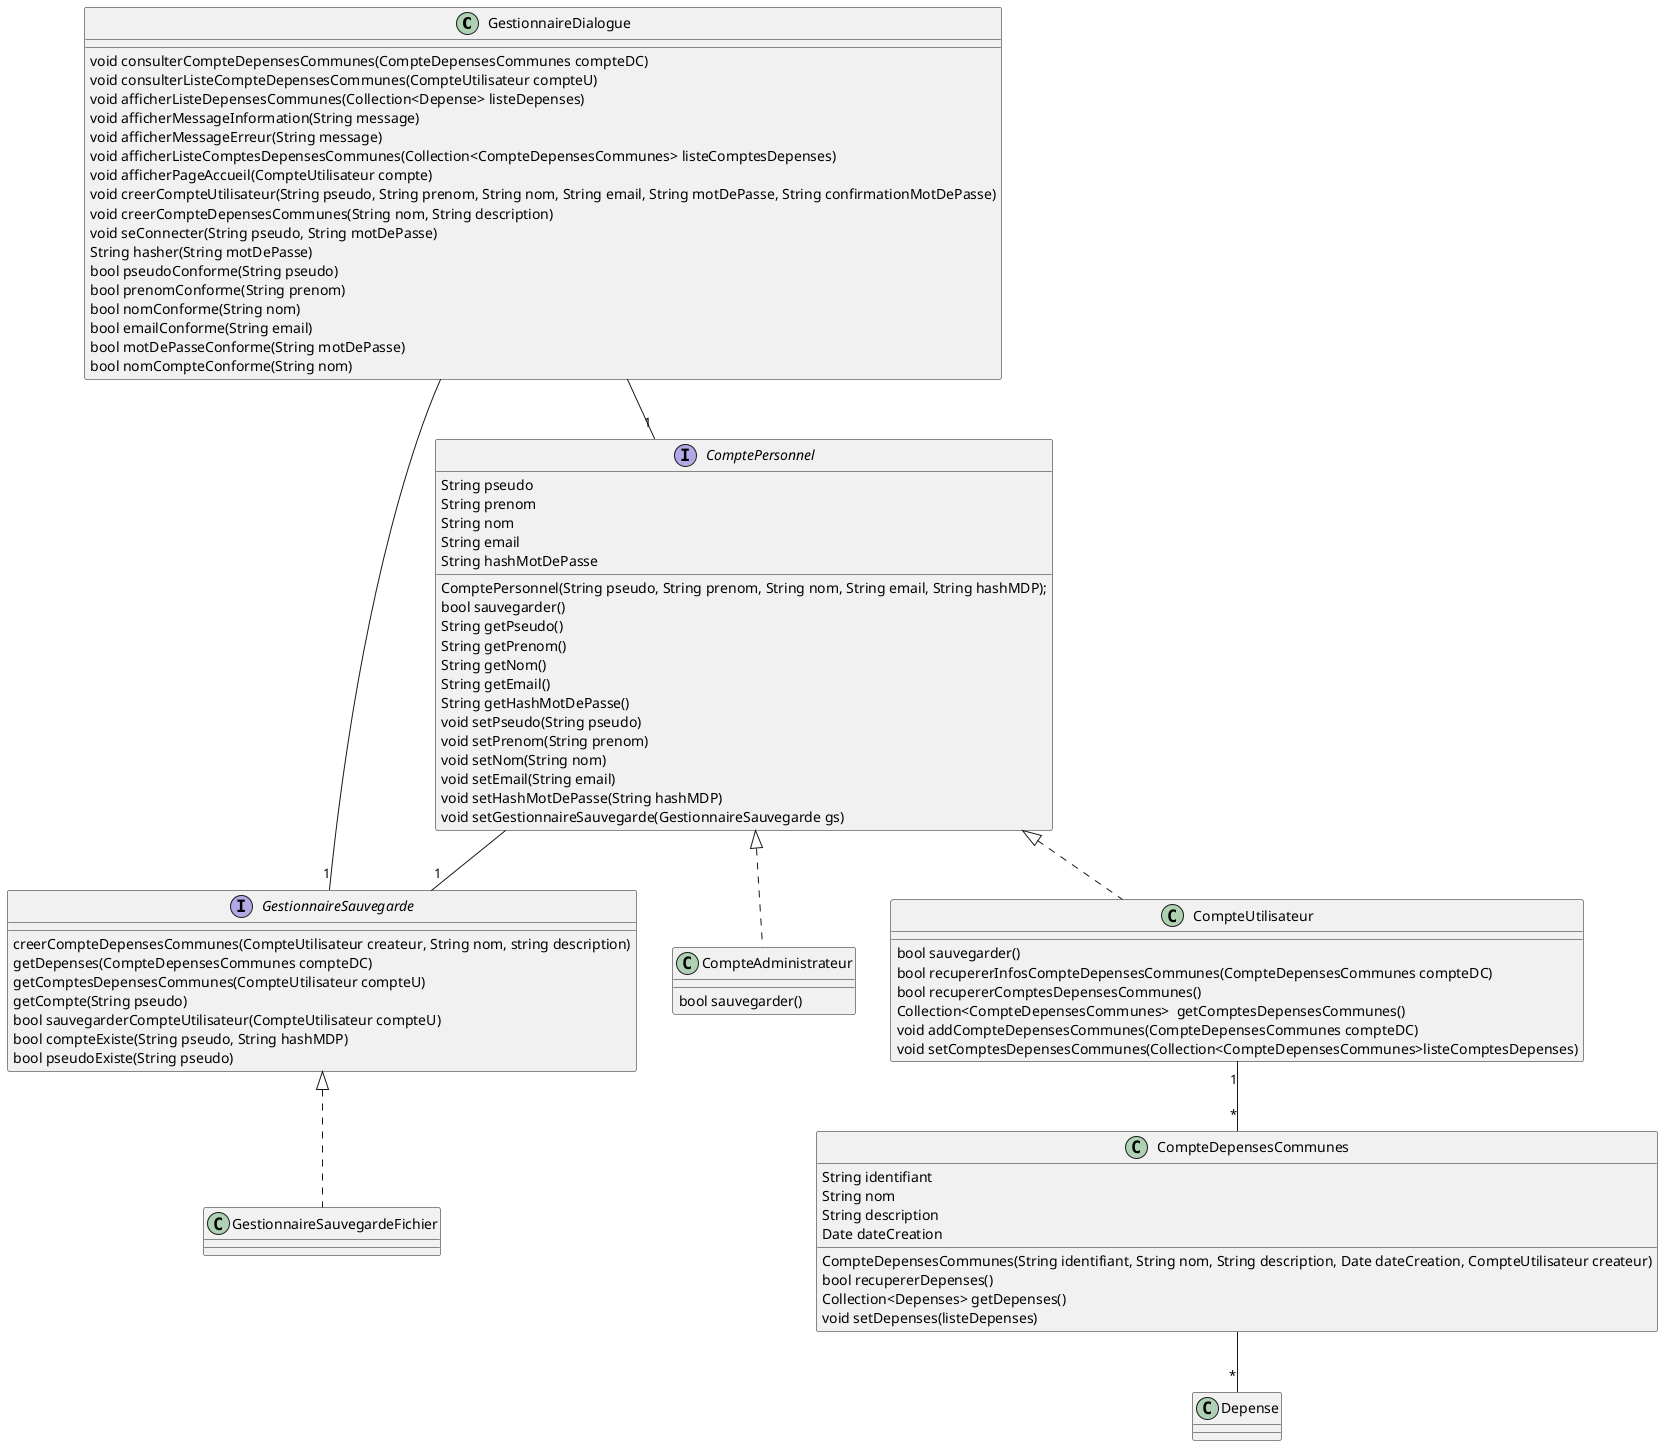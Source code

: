 @startuml Classes

	class GestionnaireDialogue {
		void consulterCompteDepensesCommunes(CompteDepensesCommunes compteDC)
		void consulterListeCompteDepensesCommunes(CompteUtilisateur compteU)
		void afficherListeDepensesCommunes(Collection<Depense> listeDepenses)
		void afficherMessageInformation(String message)
		void afficherMessageErreur(String message)
		void afficherListeComptesDepensesCommunes(Collection<CompteDepensesCommunes> listeComptesDepenses)
		void afficherPageAccueil(CompteUtilisateur compte)
		void creerCompteUtilisateur(String pseudo, String prenom, String nom, String email, String motDePasse, String confirmationMotDePasse)
		void creerCompteDepensesCommunes(String nom, String description)
		void seConnecter(String pseudo, String motDePasse)
		String hasher(String motDePasse)
		bool pseudoConforme(String pseudo)
		bool prenomConforme(String prenom)
		bool nomConforme(String nom)
		bool emailConforme(String email)
		bool motDePasseConforme(String motDePasse)
		bool nomCompteConforme(String nom)
	}
	GestionnaireDialogue --"1" ComptePersonnel
	GestionnaireDialogue --"1" GestionnaireSauvegarde

	interface GestionnaireSauvegarde {
		creerCompteDepensesCommunes(CompteUtilisateur createur, String nom, string description)
		getDepenses(CompteDepensesCommunes compteDC)
		getComptesDepensesCommunes(CompteUtilisateur compteU)
		getCompte(String pseudo)
		bool sauvegarderCompteUtilisateur(CompteUtilisateur compteU)
		bool compteExiste(String pseudo, String hashMDP)
		bool pseudoExiste(String pseudo)
	}

	class GestionnaireSauvegardeFichier implements GestionnaireSauvegarde {

	}

	interface ComptePersonnel {
		String pseudo
		String prenom
		String nom
		String email
		String hashMotDePasse
		ComptePersonnel(String pseudo, String prenom, String nom, String email, String hashMDP);
		bool sauvegarder()
		String getPseudo()
		String getPrenom()
		String getNom()
		String getEmail()
		String getHashMotDePasse()
		void setPseudo(String pseudo)
		void setPrenom(String prenom)
		void setNom(String nom)
		void setEmail(String email)
		void setHashMotDePasse(String hashMDP)
		void setGestionnaireSauvegarde(GestionnaireSauvegarde gs)
	}
	ComptePersonnel --"1" GestionnaireSauvegarde

	class CompteAdministrateur implements ComptePersonnel {
		bool sauvegarder()
	}


	class CompteUtilisateur implements ComptePersonnel {
		bool sauvegarder()
		bool recupererInfosCompteDepensesCommunes(CompteDepensesCommunes compteDC)
		bool recupererComptesDepensesCommunes()
		Collection<CompteDepensesCommunes>  getComptesDepensesCommunes()
		void addCompteDepensesCommunes(CompteDepensesCommunes compteDC)
		void setComptesDepensesCommunes(Collection<CompteDepensesCommunes>listeComptesDepenses)
	}
	CompteUtilisateur "1"--"*" CompteDepensesCommunes

	class CompteDepensesCommunes {
		String identifiant
		String nom
		String description
		Date dateCreation
		CompteDepensesCommunes(String identifiant, String nom, String description, Date dateCreation, CompteUtilisateur createur)
		bool recupererDepenses()
		Collection<Depenses> getDepenses()
		void setDepenses(listeDepenses)
	}
	CompteDepensesCommunes --"*" Depense

	class Depense {

	}

@enduml